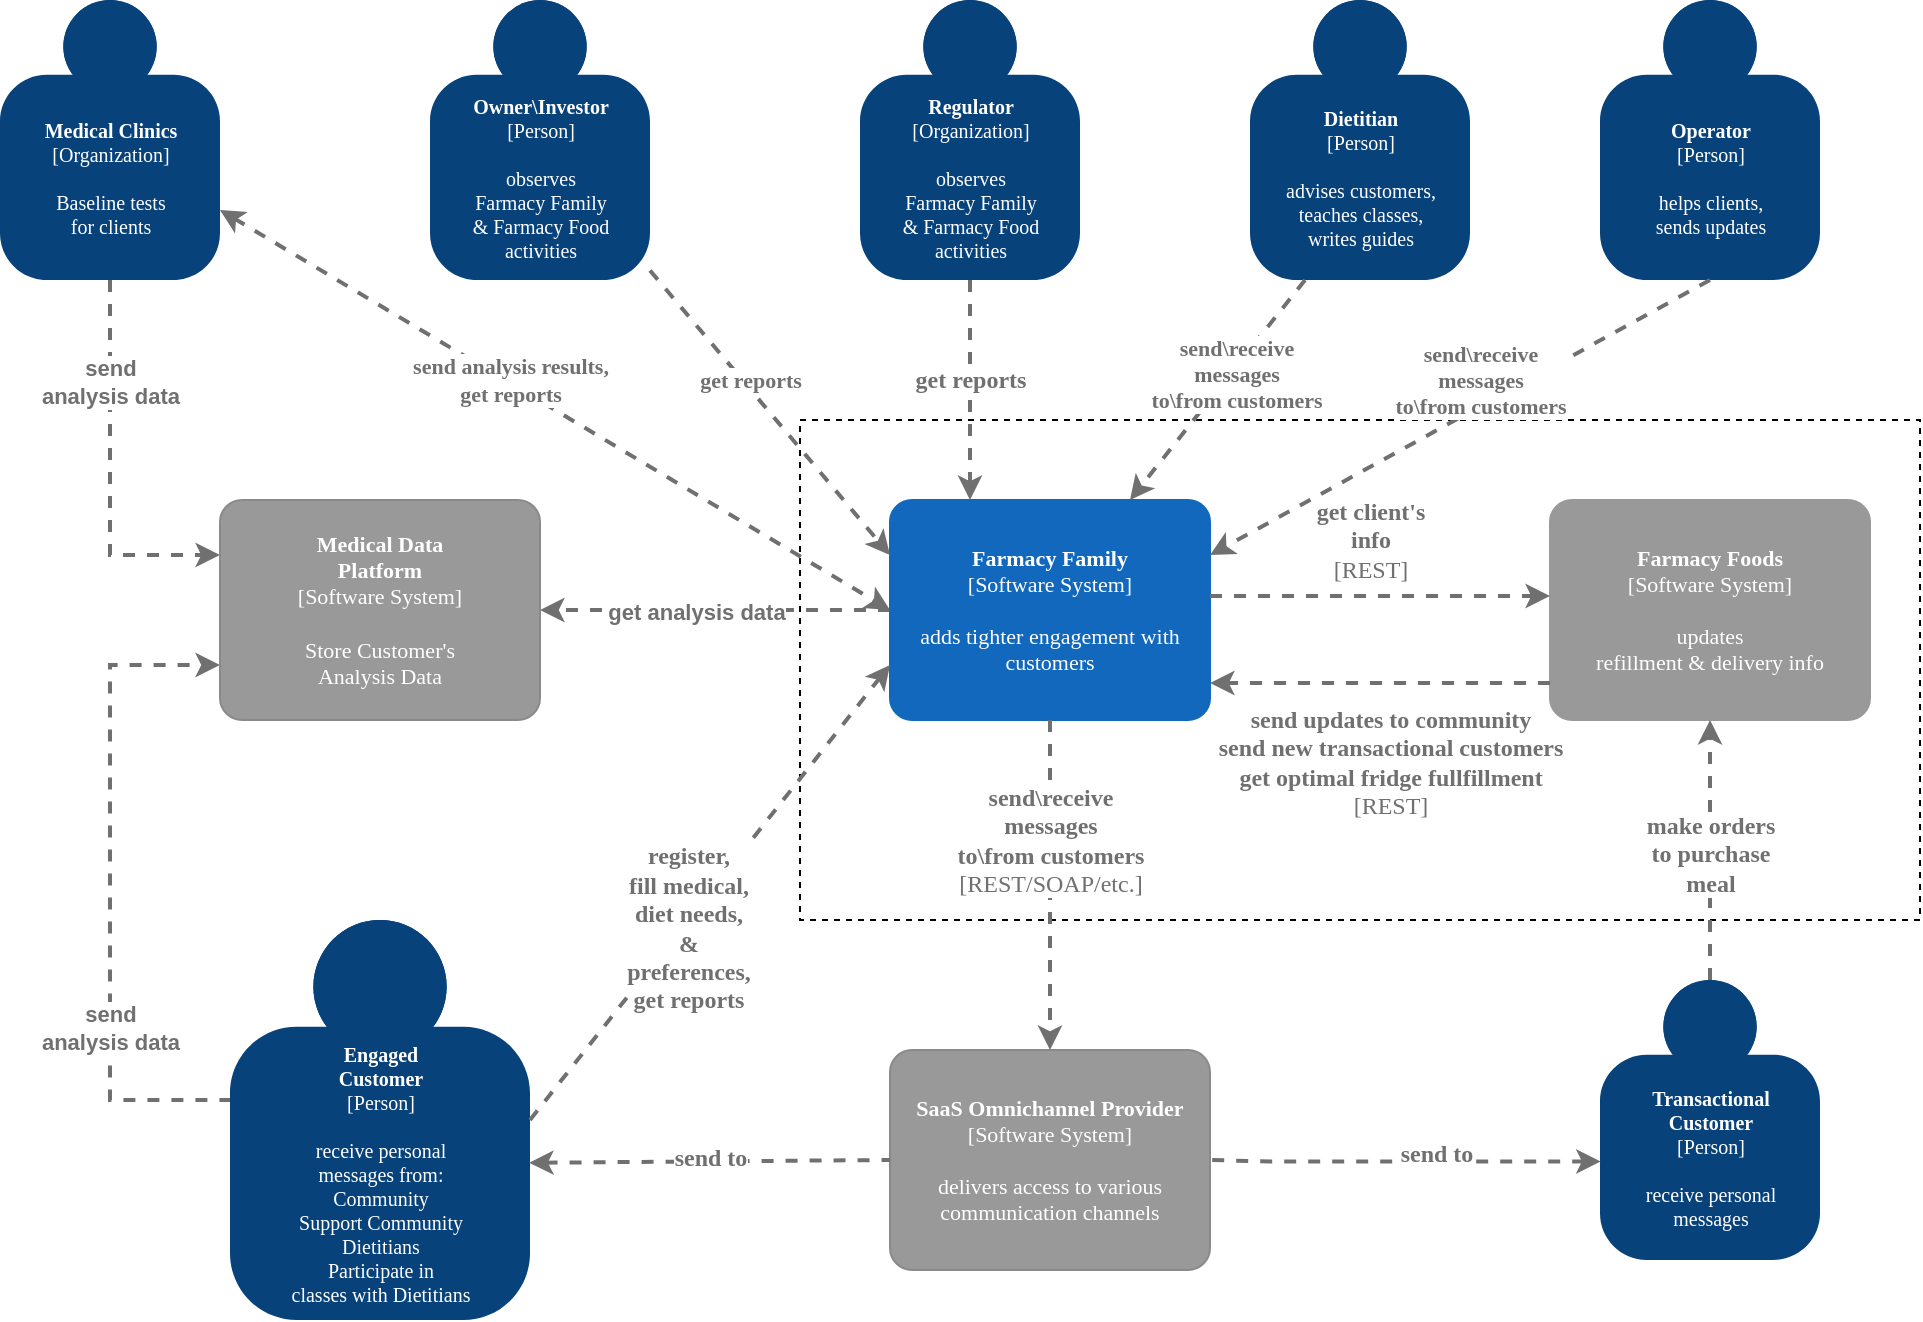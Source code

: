 <mxfile version="13.0.3" type="device"><diagram id="FejU_xL7Wx76AVO8mdSG" name="Page-1"><mxGraphModel dx="1280" dy="803" grid="1" gridSize="10" guides="1" tooltips="1" connect="1" arrows="1" fold="1" page="1" pageScale="1" pageWidth="827" pageHeight="1169" math="0" shadow="0"><root><mxCell id="0"/><mxCell id="1" parent="0"/><mxCell id="1h9RtoSDWQETx1TovlLe-1" value="" style="rounded=0;whiteSpace=wrap;html=1;dashed=1;" vertex="1" parent="1"><mxGeometry x="475" y="300" width="560" height="250" as="geometry"/></mxCell><mxCell id="9URjR_MEQqm8kvzQ_rZu-1" style="edgeStyle=orthogonalEdgeStyle;rounded=0;orthogonalLoop=1;jettySize=auto;html=1;entryX=0;entryY=0.75;entryDx=0;entryDy=0;entryPerimeter=0;fontColor=#707070;exitX=0.019;exitY=0.648;exitDx=0;exitDy=0;exitPerimeter=0;dashed=1;fontFamily=PT Mono;fontSize=12;strokeColor=#707070;strokeWidth=2;endFill=1;startFill=0;" parent="1" source="9URjR_MEQqm8kvzQ_rZu-3" target="9URjR_MEQqm8kvzQ_rZu-37" edge="1"><mxGeometry relative="1" as="geometry"><Array as="points"><mxPoint x="220" y="646"/><mxPoint x="220" y="640"/><mxPoint x="130" y="640"/><mxPoint x="130" y="423"/></Array></mxGeometry></mxCell><mxCell id="9URjR_MEQqm8kvzQ_rZu-2" value="&lt;span style=&quot;font-weight: 700&quot;&gt;send&lt;br&gt;analysis data&lt;/span&gt;" style="edgeLabel;html=1;align=center;verticalAlign=middle;resizable=0;points=[];fontColor=#707070;" parent="9URjR_MEQqm8kvzQ_rZu-1" vertex="1" connectable="0"><mxGeometry x="0.33" y="-1" relative="1" as="geometry"><mxPoint x="-1" y="92.91" as="offset"/></mxGeometry></mxCell><object placeholders="1" c4Name="Engaged&#10;Customer" c4Type="Person" c4Description="receive personal &#10;messages from:&#10;Community&#10;Support Community&#10;Dietitians&#10;Participate in &#10;classes with Dietitians" label="&lt;b style=&quot;font-size: 10px;&quot;&gt;%c4Name%&lt;/b&gt;&lt;div style=&quot;font-size: 10px;&quot;&gt;[%c4Type%]&lt;/div&gt;&lt;br style=&quot;font-size: 10px;&quot;&gt;&lt;div style=&quot;font-size: 10px;&quot;&gt;%c4Description%&lt;/div&gt;" id="9URjR_MEQqm8kvzQ_rZu-3"><mxCell style="html=1;dashed=0;whitespace=wrap;fillColor=#08427b;strokeColor=none;fontColor=#ffffff;shape=mxgraph.c4.person;align=center;metaEdit=1;points=[[0.5,0,0],[1,0.5,0],[1,0.75,0],[0.75,1,0],[0.5,1,0],[0.25,1,0],[0,0.75,0],[0,0.5,0]];metaData={&quot;c4Type&quot;:{&quot;editable&quot;:false}};fontFamily=PT Mono;fontSize=10;" parent="1" vertex="1"><mxGeometry x="190" y="550" width="150" height="200" as="geometry"/></mxCell></object><mxCell id="9URjR_MEQqm8kvzQ_rZu-4" style="edgeStyle=orthogonalEdgeStyle;rounded=0;orthogonalLoop=1;jettySize=auto;html=1;entryX=1;entryY=0.5;entryDx=0;entryDy=0;entryPerimeter=0;dashed=1;fontFamily=PT Mono;fontSize=12;fontColor=#707070;fontStyle=1;strokeColor=#707070;strokeWidth=2;endFill=1;startFill=0;" parent="1" source="9URjR_MEQqm8kvzQ_rZu-6" target="9URjR_MEQqm8kvzQ_rZu-37" edge="1"><mxGeometry relative="1" as="geometry"/></mxCell><mxCell id="9URjR_MEQqm8kvzQ_rZu-5" value="get analysis data" style="edgeLabel;html=1;align=center;verticalAlign=middle;resizable=0;points=[];fontColor=#707070;fontStyle=1" parent="9URjR_MEQqm8kvzQ_rZu-4" vertex="1" connectable="0"><mxGeometry x="0.109" y="1" relative="1" as="geometry"><mxPoint as="offset"/></mxGeometry></mxCell><object placeholders="1" c4Name="Farmacy Family" c4Type="Software System" c4Description="adds tighter engagement with customers" label="&lt;b style=&quot;font-size: 11px;&quot;&gt;%c4Name%&lt;/b&gt;&lt;div style=&quot;font-size: 11px;&quot;&gt;[%c4Type%]&lt;/div&gt;&lt;br style=&quot;font-size: 11px;&quot;&gt;&lt;div style=&quot;font-size: 11px;&quot;&gt;%c4Description%&lt;/div&gt;" id="9URjR_MEQqm8kvzQ_rZu-6"><mxCell style="rounded=1;whiteSpace=wrap;html=1;labelBackgroundColor=none;fillColor=#1168BD;fontColor=#ffffff;align=center;arcSize=10;strokeColor=#1168BD;metaEdit=1;metaData={&quot;c4Type&quot;:{&quot;editable&quot;:false}};points=[[0.25,0,0],[0.5,0,0],[0.75,0,0],[1,0.25,0],[1,0.5,0],[1,0.75,0],[0.75,1,0],[0.5,1,0],[0.25,1,0],[0,0.75,0],[0,0.5,0],[0,0.25,0]];fontFamily=PT Mono;fontSize=11;" parent="1" vertex="1"><mxGeometry x="520" y="340" width="160" height="110.0" as="geometry"/></mxCell></object><object placeholders="1" c4Name="Farmacy Foods" c4Type="Software System" c4Description="updates&#10;refillment &amp; delivery info" label="&lt;b style=&quot;font-size: 11px;&quot;&gt;%c4Name%&lt;/b&gt;&lt;div style=&quot;font-size: 11px;&quot;&gt;[%c4Type%]&lt;/div&gt;&lt;br style=&quot;font-size: 11px;&quot;&gt;&lt;div style=&quot;font-size: 11px;&quot;&gt;%c4Description%&lt;/div&gt;" id="9URjR_MEQqm8kvzQ_rZu-7"><mxCell style="rounded=1;whiteSpace=wrap;html=1;labelBackgroundColor=none;fillColor=#999999;fontColor=#ffffff;align=center;arcSize=10;strokeColor=#999999;metaEdit=1;metaData={&quot;c4Type&quot;:{&quot;editable&quot;:false}};points=[[0.25,0,0],[0.5,0,0],[0.75,0,0],[1,0.25,0],[1,0.5,0],[1,0.75,0],[0.75,1,0],[0.5,1,0],[0.25,1,0],[0,0.75,0],[0,0.5,0],[0,0.25,0]];fontFamily=PT Mono;fontSize=11;" parent="1" vertex="1"><mxGeometry x="850" y="340" width="160" height="110.0" as="geometry"/></mxCell></object><object placeholders="1" c4Name="SaaS Omnichannel Provider" c4Type="Software System" c4Description="delivers access to various communication channels" label="&lt;b style=&quot;font-size: 11px;&quot;&gt;%c4Name%&lt;/b&gt;&lt;div style=&quot;font-size: 11px;&quot;&gt;[%c4Type%]&lt;/div&gt;&lt;br style=&quot;font-size: 11px;&quot;&gt;&lt;div style=&quot;font-size: 11px;&quot;&gt;%c4Description%&lt;/div&gt;" id="9URjR_MEQqm8kvzQ_rZu-8"><mxCell style="rounded=1;whiteSpace=wrap;html=1;labelBackgroundColor=none;fillColor=#999999;fontColor=#ffffff;align=center;arcSize=10;strokeColor=#8A8A8A;metaEdit=1;metaData={&quot;c4Type&quot;:{&quot;editable&quot;:false}};points=[[0.25,0,0],[0.5,0,0],[0.75,0,0],[1,0.25,0],[1,0.5,0],[1,0.75,0],[0.75,1,0],[0.5,1,0],[0.25,1,0],[0,0.75,0],[0,0.5,0],[0,0.25,0]];fontFamily=PT Mono;fontSize=11;" parent="1" vertex="1"><mxGeometry x="520" y="615" width="160" height="110.0" as="geometry"/></mxCell></object><object placeholders="1" c4Type="Relationship" c4Technology="REST/SOAP/etc." c4Description="send\receive&#10;messages&#10;to\from customers" label="&lt;div style=&quot;text-align: left&quot;&gt;&lt;div style=&quot;text-align: center&quot;&gt;&lt;b&gt;%c4Description%&lt;/b&gt;&lt;/div&gt;&lt;div style=&quot;text-align: center&quot;&gt;[%c4Technology%]&lt;/div&gt;&lt;/div&gt;" id="9URjR_MEQqm8kvzQ_rZu-9"><mxCell style="edgeStyle=none;rounded=0;html=1;entryX=0.5;entryY=0;jettySize=auto;orthogonalLoop=1;strokeColor=#707070;strokeWidth=2;fontColor=#707070;jumpStyle=none;dashed=1;metaEdit=1;metaData={&quot;c4Type&quot;:{&quot;editable&quot;:false}};fontFamily=PT Mono;fontSize=12;startArrow=none;startFill=0;endArrow=classic;endFill=1;verticalAlign=middle;entryDx=0;entryDy=0;entryPerimeter=0;exitX=0.5;exitY=1;exitDx=0;exitDy=0;exitPerimeter=0;" parent="1" source="9URjR_MEQqm8kvzQ_rZu-6" target="9URjR_MEQqm8kvzQ_rZu-8" edge="1"><mxGeometry x="-0.273" width="160" relative="1" as="geometry"><mxPoint x="600" y="480" as="sourcePoint"/><mxPoint x="370" y="510" as="targetPoint"/><mxPoint as="offset"/></mxGeometry></mxCell></object><object placeholders="1" c4Type="Relationship" c4Technology="REST" c4Description="get client's&#10;info" label="&lt;div style=&quot;text-align: left&quot;&gt;&lt;div style=&quot;text-align: center&quot;&gt;&lt;b&gt;%c4Description%&lt;/b&gt;&lt;/div&gt;&lt;div style=&quot;text-align: center&quot;&gt;[%c4Technology%]&lt;/div&gt;&lt;/div&gt;" id="9URjR_MEQqm8kvzQ_rZu-10"><mxCell style="edgeStyle=none;rounded=0;html=1;entryX=0;entryY=0.5;jettySize=auto;orthogonalLoop=1;strokeColor=#707070;strokeWidth=2;fontColor=#707070;jumpStyle=none;dashed=1;metaEdit=1;metaData={&quot;c4Type&quot;:{&quot;editable&quot;:false}};fontFamily=PT Mono;fontSize=12;startArrow=none;startFill=0;endArrow=classic;endFill=1;verticalAlign=middle;entryDx=0;entryDy=0;entryPerimeter=0;exitX=1;exitY=0.5;exitDx=0;exitDy=0;exitPerimeter=0;labelBackgroundColor=none;" parent="1" edge="1"><mxGeometry x="-0.059" y="28" width="160" relative="1" as="geometry"><mxPoint x="680" y="388" as="sourcePoint"/><mxPoint x="850" y="388" as="targetPoint"/><mxPoint as="offset"/></mxGeometry></mxCell></object><mxCell id="9URjR_MEQqm8kvzQ_rZu-11" value="" style="endArrow=classic;html=1;rounded=0;fontFamily=PT Mono;fontSize=12;fontColor=#707070;verticalAlign=middle;dashed=1;strokeColor=#707070;strokeWidth=2;endFill=1;startFill=0;entryX=0;entryY=0.75;entryDx=0;entryDy=0;entryPerimeter=0;exitX=1;exitY=0.5;exitDx=0;exitDy=0;exitPerimeter=0;" parent="1" source="9URjR_MEQqm8kvzQ_rZu-3" target="9URjR_MEQqm8kvzQ_rZu-6" edge="1"><mxGeometry width="50" height="50" relative="1" as="geometry"><mxPoint x="430" y="430" as="sourcePoint"/><mxPoint x="480" y="380" as="targetPoint"/></mxGeometry></mxCell><mxCell id="9URjR_MEQqm8kvzQ_rZu-12" value="register,&lt;br&gt;fill medical,&lt;br&gt;diet needs,&lt;br&gt;&amp;amp;&lt;br&gt;preferences,&lt;br&gt;get reports" style="edgeLabel;html=1;align=center;verticalAlign=middle;resizable=0;points=[];fontSize=12;fontFamily=PT Mono;fontColor=#707070;fontStyle=1" parent="9URjR_MEQqm8kvzQ_rZu-11" vertex="1" connectable="0"><mxGeometry x="-0.146" y="-1" relative="1" as="geometry"><mxPoint x="1" as="offset"/></mxGeometry></mxCell><object placeholders="1" c4Name="Transactional&#10;Customer" c4Type="Person" c4Description="receive personal&#10;messages" label="&lt;b style=&quot;font-size: 10px;&quot;&gt;%c4Name%&lt;/b&gt;&lt;div style=&quot;font-size: 10px;&quot;&gt;[%c4Type%]&lt;/div&gt;&lt;br style=&quot;font-size: 10px;&quot;&gt;&lt;div style=&quot;font-size: 10px;&quot;&gt;%c4Description%&lt;/div&gt;" id="9URjR_MEQqm8kvzQ_rZu-13"><mxCell style="html=1;dashed=0;whitespace=wrap;fillColor=#08427b;strokeColor=none;fontColor=#ffffff;shape=mxgraph.c4.person;align=center;metaEdit=1;points=[[0.5,0,0],[1,0.5,0],[1,0.75,0],[0.75,1,0],[0.5,1,0],[0.25,1,0],[0,0.75,0],[0,0.5,0]];metaData={&quot;c4Type&quot;:{&quot;editable&quot;:false}};fontFamily=PT Mono;fontSize=10;" parent="1" vertex="1"><mxGeometry x="875" y="580" width="110.0" height="140" as="geometry"/></mxCell></object><mxCell id="9URjR_MEQqm8kvzQ_rZu-14" value="" style="endArrow=classic;html=1;rounded=0;fontFamily=PT Mono;fontSize=12;fontColor=#707070;verticalAlign=middle;dashed=1;strokeColor=#707070;strokeWidth=2;endFill=1;startFill=0;exitX=0.5;exitY=0;exitDx=0;exitDy=0;exitPerimeter=0;entryX=0.5;entryY=1;entryDx=0;entryDy=0;entryPerimeter=0;edgeStyle=orthogonalEdgeStyle;" parent="1" source="9URjR_MEQqm8kvzQ_rZu-13" target="9URjR_MEQqm8kvzQ_rZu-7" edge="1"><mxGeometry width="50" height="50" relative="1" as="geometry"><mxPoint x="240" y="510" as="sourcePoint"/><mxPoint x="780" y="260" as="targetPoint"/></mxGeometry></mxCell><mxCell id="9URjR_MEQqm8kvzQ_rZu-15" value="make orders&lt;br&gt;to purchase&lt;br&gt;meal" style="edgeLabel;html=1;align=center;verticalAlign=middle;resizable=0;points=[];fontSize=12;fontFamily=PT Mono;fontColor=#707070;fontStyle=1" parent="9URjR_MEQqm8kvzQ_rZu-14" vertex="1" connectable="0"><mxGeometry x="-0.146" y="-1" relative="1" as="geometry"><mxPoint x="-1" y="-8" as="offset"/></mxGeometry></mxCell><mxCell id="9URjR_MEQqm8kvzQ_rZu-16" value="" style="endArrow=none;html=1;rounded=0;fontFamily=PT Mono;fontSize=12;fontColor=#707070;verticalAlign=middle;dashed=1;strokeColor=#707070;strokeWidth=2;endFill=0;startFill=1;entryX=0;entryY=0.5;entryDx=0;entryDy=0;entryPerimeter=0;startArrow=classic;exitX=0.997;exitY=0.607;exitDx=0;exitDy=0;exitPerimeter=0;" parent="1" source="9URjR_MEQqm8kvzQ_rZu-3" target="9URjR_MEQqm8kvzQ_rZu-8" edge="1"><mxGeometry width="50" height="50" relative="1" as="geometry"><mxPoint x="340" y="670" as="sourcePoint"/><mxPoint x="520" y="600" as="targetPoint"/></mxGeometry></mxCell><mxCell id="9URjR_MEQqm8kvzQ_rZu-17" value="send to" style="edgeLabel;html=1;align=center;verticalAlign=middle;resizable=0;points=[];fontSize=12;fontFamily=PT Mono;fontColor=#707070;fontStyle=1" parent="9URjR_MEQqm8kvzQ_rZu-16" vertex="1" connectable="0"><mxGeometry x="-0.146" y="-1" relative="1" as="geometry"><mxPoint x="13" y="-3" as="offset"/></mxGeometry></mxCell><mxCell id="9URjR_MEQqm8kvzQ_rZu-18" value="" style="endArrow=none;html=1;rounded=0;fontFamily=PT Mono;fontSize=12;fontColor=#707070;verticalAlign=middle;edgeStyle=elbowEdgeStyle;dashed=1;strokeColor=#707070;strokeWidth=2;endFill=0;startFill=1;exitX=0.003;exitY=0.648;exitDx=0;exitDy=0;exitPerimeter=0;startArrow=classic;entryX=1;entryY=0.5;entryDx=0;entryDy=0;entryPerimeter=0;" parent="1" source="9URjR_MEQqm8kvzQ_rZu-13" target="9URjR_MEQqm8kvzQ_rZu-8" edge="1"><mxGeometry width="50" height="50" relative="1" as="geometry"><mxPoint x="875" y="669" as="sourcePoint"/><mxPoint x="710" y="669" as="targetPoint"/><Array as="points"><mxPoint x="710" y="674"/></Array></mxGeometry></mxCell><mxCell id="9URjR_MEQqm8kvzQ_rZu-19" value="send to" style="edgeLabel;html=1;align=center;verticalAlign=middle;resizable=0;points=[];fontSize=12;fontFamily=PT Mono;fontColor=#707070;fontStyle=1" parent="9URjR_MEQqm8kvzQ_rZu-18" vertex="1" connectable="0"><mxGeometry x="-0.146" y="-1" relative="1" as="geometry"><mxPoint x="1" y="-3" as="offset"/></mxGeometry></mxCell><object placeholders="1" c4Type="Relationship" c4Technology="REST" c4Description="send updates to community&#10;send new transactional customers&#10;get optimal fridge fullfillment" label="&lt;div style=&quot;text-align: left&quot;&gt;&lt;div style=&quot;text-align: center&quot;&gt;&lt;b&gt;%c4Description%&lt;/b&gt;&lt;/div&gt;&lt;div style=&quot;text-align: center&quot;&gt;[%c4Technology%]&lt;/div&gt;&lt;/div&gt;" id="9URjR_MEQqm8kvzQ_rZu-20"><mxCell style="edgeStyle=none;rounded=0;html=1;entryX=1;entryY=0.75;jettySize=auto;orthogonalLoop=1;strokeColor=#707070;strokeWidth=2;fontColor=#707070;jumpStyle=none;dashed=1;metaEdit=1;metaData={&quot;c4Type&quot;:{&quot;editable&quot;:false}};fontFamily=PT Mono;fontSize=12;startArrow=none;startFill=0;endArrow=classic;endFill=1;verticalAlign=middle;entryDx=0;entryDy=0;entryPerimeter=0;exitX=0;exitY=0.75;exitDx=0;exitDy=0;exitPerimeter=0;labelBackgroundColor=none;" parent="1" edge="1"><mxGeometry x="-0.059" y="39" width="160" relative="1" as="geometry"><mxPoint x="850" y="431.5" as="sourcePoint"/><mxPoint x="680" y="431.5" as="targetPoint"/><mxPoint as="offset"/></mxGeometry></mxCell></object><object placeholders="1" c4Name="Dietitian" c4Type="Person" c4Description="advises customers,&#10;teaches classes,&#10;writes guides" label="&lt;b style=&quot;font-size: 10px;&quot;&gt;%c4Name%&lt;/b&gt;&lt;div style=&quot;font-size: 10px;&quot;&gt;[%c4Type%]&lt;/div&gt;&lt;br style=&quot;font-size: 10px;&quot;&gt;&lt;div style=&quot;font-size: 10px;&quot;&gt;%c4Description%&lt;/div&gt;" id="9URjR_MEQqm8kvzQ_rZu-21"><mxCell style="html=1;dashed=0;whitespace=wrap;fillColor=#08427b;strokeColor=none;fontColor=#ffffff;shape=mxgraph.c4.person;align=center;metaEdit=1;points=[[0.5,0,0],[1,0.5,0],[1,0.75,0],[0.75,1,0],[0.5,1,0],[0.25,1,0],[0,0.75,0],[0,0.5,0]];metaData={&quot;c4Type&quot;:{&quot;editable&quot;:false}};fontFamily=PT Mono;fontSize=10;" parent="1" vertex="1"><mxGeometry x="700" y="90" width="110.0" height="140" as="geometry"/></mxCell></object><mxCell id="9URjR_MEQqm8kvzQ_rZu-22" value="" style="endArrow=classic;html=1;rounded=0;fontFamily=PT Mono;fontSize=12;fontColor=#707070;verticalAlign=middle;entryX=0.75;entryY=0;entryDx=0;entryDy=0;entryPerimeter=0;dashed=1;strokeColor=#707070;strokeWidth=2;endFill=1;startFill=0;elbow=vertical;exitX=0.25;exitY=1;exitDx=0;exitDy=0;exitPerimeter=0;" parent="1" source="9URjR_MEQqm8kvzQ_rZu-21" target="9URjR_MEQqm8kvzQ_rZu-6" edge="1"><mxGeometry width="50" height="50" relative="1" as="geometry"><mxPoint x="670" y="240" as="sourcePoint"/><mxPoint x="360" y="480" as="targetPoint"/></mxGeometry></mxCell><mxCell id="9URjR_MEQqm8kvzQ_rZu-23" value="send\receive&lt;br&gt;messages&lt;br&gt;to\from customers" style="edgeLabel;html=1;align=center;verticalAlign=middle;resizable=0;points=[];fontSize=11;fontFamily=PT Mono;fontColor=#707070;fontStyle=1" parent="9URjR_MEQqm8kvzQ_rZu-22" vertex="1" connectable="0"><mxGeometry x="-0.171" y="2" relative="1" as="geometry"><mxPoint as="offset"/></mxGeometry></mxCell><mxCell id="9URjR_MEQqm8kvzQ_rZu-24" style="edgeStyle=orthogonalEdgeStyle;rounded=0;orthogonalLoop=1;jettySize=auto;html=1;entryX=0;entryY=0.25;entryDx=0;entryDy=0;entryPerimeter=0;exitX=0.5;exitY=1;exitDx=0;exitDy=0;exitPerimeter=0;dashed=1;fontFamily=PT Mono;fontSize=12;fontColor=#707070;strokeColor=#707070;strokeWidth=2;endFill=1;startFill=0;" parent="1" source="9URjR_MEQqm8kvzQ_rZu-26" target="9URjR_MEQqm8kvzQ_rZu-37" edge="1"><mxGeometry relative="1" as="geometry"><Array as="points"><mxPoint x="130" y="368"/></Array></mxGeometry></mxCell><mxCell id="9URjR_MEQqm8kvzQ_rZu-25" value="send&lt;br&gt;analysis data" style="edgeLabel;html=1;align=center;verticalAlign=middle;resizable=0;points=[];fontColor=#707070;fontStyle=1" parent="9URjR_MEQqm8kvzQ_rZu-24" vertex="1" connectable="0"><mxGeometry y="-1" relative="1" as="geometry"><mxPoint x="1" y="-45.71" as="offset"/></mxGeometry></mxCell><object placeholders="1" c4Name="Medical Clinics" c4Type="Organization" c4Description="Baseline tests&#10;for clients" label="&lt;b style=&quot;font-size: 10px;&quot;&gt;%c4Name%&lt;/b&gt;&lt;div style=&quot;font-size: 10px;&quot;&gt;[%c4Type%]&lt;/div&gt;&lt;br style=&quot;font-size: 10px;&quot;&gt;&lt;div style=&quot;font-size: 10px;&quot;&gt;%c4Description%&lt;/div&gt;" id="9URjR_MEQqm8kvzQ_rZu-26"><mxCell style="html=1;dashed=0;whitespace=wrap;fillColor=#08427b;strokeColor=none;fontColor=#ffffff;shape=mxgraph.c4.person;align=center;metaEdit=1;points=[[0.5,0,0],[1,0.5,0],[1,0.75,0],[0.75,1,0],[0.5,1,0],[0.25,1,0],[0,0.75,0],[0,0.5,0]];metaData={&quot;c4Type&quot;:{&quot;editable&quot;:false}};fontFamily=PT Mono;fontSize=10;" parent="1" vertex="1"><mxGeometry x="75" y="90" width="110.0" height="140" as="geometry"/></mxCell></object><object placeholders="1" c4Name="Regulator" c4Type="Organization" c4Description="observes&#10;Farmacy Family &#10;&amp; Farmacy Food&#10;activities" label="&lt;b style=&quot;font-size: 10px;&quot;&gt;%c4Name%&lt;/b&gt;&lt;div style=&quot;font-size: 10px;&quot;&gt;[%c4Type%]&lt;/div&gt;&lt;br style=&quot;font-size: 10px;&quot;&gt;&lt;div style=&quot;font-size: 10px;&quot;&gt;%c4Description%&lt;/div&gt;" id="9URjR_MEQqm8kvzQ_rZu-27"><mxCell style="html=1;dashed=0;whitespace=wrap;fillColor=#08427b;strokeColor=none;fontColor=#ffffff;shape=mxgraph.c4.person;align=center;metaEdit=1;points=[[0.5,0,0],[1,0.5,0],[1,0.75,0],[0.75,1,0],[0.5,1,0],[0.25,1,0],[0,0.75,0],[0,0.5,0]];metaData={&quot;c4Type&quot;:{&quot;editable&quot;:false}};fontFamily=PT Mono;fontSize=10;" parent="1" vertex="1"><mxGeometry x="505" y="90" width="110.0" height="140" as="geometry"/></mxCell></object><mxCell id="9URjR_MEQqm8kvzQ_rZu-28" style="edgeStyle=none;rounded=0;orthogonalLoop=1;jettySize=auto;html=1;entryX=0;entryY=0.25;entryDx=0;entryDy=0;entryPerimeter=0;fontFamily=PT Mono;fontSize=12;fontColor=#707070;startArrow=none;startFill=0;endArrow=classic;endFill=1;verticalAlign=middle;dashed=1;strokeColor=#707070;strokeWidth=2;" parent="1" source="9URjR_MEQqm8kvzQ_rZu-30" target="9URjR_MEQqm8kvzQ_rZu-6" edge="1"><mxGeometry relative="1" as="geometry"/></mxCell><mxCell id="9URjR_MEQqm8kvzQ_rZu-29" value="get reports" style="edgeLabel;html=1;align=center;verticalAlign=middle;resizable=0;points=[];fontSize=11;fontFamily=PT Mono;fontColor=#707070;fontStyle=1" parent="9URjR_MEQqm8kvzQ_rZu-28" vertex="1" connectable="0"><mxGeometry x="-0.102" y="2" relative="1" as="geometry"><mxPoint x="-5.25" y="-7.63" as="offset"/></mxGeometry></mxCell><object placeholders="1" c4Name="Owner\Investor" c4Type="Person" c4Description="observes&#10;Farmacy Family &#10;&amp; Farmacy Food&#10;activities" label="&lt;b style=&quot;font-size: 10px;&quot;&gt;%c4Name%&lt;/b&gt;&lt;div style=&quot;font-size: 10px;&quot;&gt;[%c4Type%]&lt;/div&gt;&lt;br style=&quot;font-size: 10px;&quot;&gt;&lt;div style=&quot;font-size: 10px;&quot;&gt;%c4Description%&lt;/div&gt;" id="9URjR_MEQqm8kvzQ_rZu-30"><mxCell style="html=1;dashed=0;whitespace=wrap;fillColor=#08427b;strokeColor=none;fontColor=#ffffff;shape=mxgraph.c4.person;align=center;metaEdit=1;points=[[0.5,0,0],[1,0.5,0],[1,0.75,0],[0.75,1,0],[0.5,1,0],[0.25,1,0],[0,0.75,0],[0,0.5,0]];metaData={&quot;c4Type&quot;:{&quot;editable&quot;:false}};fontFamily=PT Mono;fontSize=10;" parent="1" vertex="1"><mxGeometry x="290" y="90" width="110.0" height="140" as="geometry"/></mxCell></object><mxCell id="9URjR_MEQqm8kvzQ_rZu-31" value="get reports" style="endArrow=classic;html=1;rounded=0;fontFamily=PT Mono;fontSize=12;fontColor=#707070;verticalAlign=middle;exitX=0.5;exitY=1;exitDx=0;exitDy=0;exitPerimeter=0;entryX=0.25;entryY=0;entryDx=0;entryDy=0;entryPerimeter=0;dashed=1;strokeColor=#707070;strokeWidth=2;endFill=1;startFill=0;fontStyle=1" parent="1" source="9URjR_MEQqm8kvzQ_rZu-27" target="9URjR_MEQqm8kvzQ_rZu-6" edge="1"><mxGeometry x="-0.091" width="50" height="50" relative="1" as="geometry"><mxPoint x="90" y="220" as="sourcePoint"/><mxPoint x="140" y="170" as="targetPoint"/><mxPoint as="offset"/></mxGeometry></mxCell><mxCell id="9URjR_MEQqm8kvzQ_rZu-32" value="" style="endArrow=classic;html=1;rounded=0;fontFamily=PT Mono;fontSize=12;fontColor=#707070;verticalAlign=middle;exitX=1;exitY=0.75;exitDx=0;exitDy=0;exitPerimeter=0;entryX=0;entryY=0.5;entryDx=0;entryDy=0;entryPerimeter=0;dashed=1;strokeColor=#707070;strokeWidth=2;endFill=1;startFill=1;startArrow=classic;" parent="1" source="9URjR_MEQqm8kvzQ_rZu-26" target="9URjR_MEQqm8kvzQ_rZu-6" edge="1"><mxGeometry width="50" height="50" relative="1" as="geometry"><mxPoint x="80" y="280" as="sourcePoint"/><mxPoint x="130" y="230" as="targetPoint"/></mxGeometry></mxCell><mxCell id="9URjR_MEQqm8kvzQ_rZu-33" value="send analysis results,&lt;br&gt;get reports" style="edgeLabel;html=1;align=center;verticalAlign=middle;resizable=0;points=[];fontSize=11;fontFamily=PT Mono;fontColor=#707070;fontStyle=1" parent="9URjR_MEQqm8kvzQ_rZu-32" vertex="1" connectable="0"><mxGeometry x="-0.037" y="-1" relative="1" as="geometry"><mxPoint x="-16.19" y="-12.4" as="offset"/></mxGeometry></mxCell><object placeholders="1" c4Name="Operator" c4Type="Person" c4Description="helps clients,&#10;sends updates" label="&lt;b style=&quot;font-size: 10px;&quot;&gt;%c4Name%&lt;/b&gt;&lt;div style=&quot;font-size: 10px;&quot;&gt;[%c4Type%]&lt;/div&gt;&lt;br style=&quot;font-size: 10px;&quot;&gt;&lt;div style=&quot;font-size: 10px;&quot;&gt;%c4Description%&lt;/div&gt;" id="9URjR_MEQqm8kvzQ_rZu-34"><mxCell style="html=1;dashed=0;whitespace=wrap;fillColor=#08427b;strokeColor=none;fontColor=#ffffff;shape=mxgraph.c4.person;align=center;metaEdit=1;points=[[0.5,0,0],[1,0.5,0],[1,0.75,0],[0.75,1,0],[0.5,1,0],[0.25,1,0],[0,0.75,0],[0,0.5,0]];metaData={&quot;c4Type&quot;:{&quot;editable&quot;:false}};fontFamily=PT Mono;fontSize=10;" parent="1" vertex="1"><mxGeometry x="875" y="90" width="110.0" height="140" as="geometry"/></mxCell></object><mxCell id="9URjR_MEQqm8kvzQ_rZu-35" value="" style="endArrow=classic;html=1;rounded=0;fontFamily=PT Mono;fontSize=12;fontColor=#707070;verticalAlign=middle;entryX=1;entryY=0.25;entryDx=0;entryDy=0;entryPerimeter=0;dashed=1;strokeColor=#707070;strokeWidth=2;endFill=1;startFill=0;elbow=vertical;exitX=0.5;exitY=1;exitDx=0;exitDy=0;exitPerimeter=0;" parent="1" source="9URjR_MEQqm8kvzQ_rZu-34" target="9URjR_MEQqm8kvzQ_rZu-6" edge="1"><mxGeometry width="50" height="50" relative="1" as="geometry"><mxPoint x="727.5" y="220" as="sourcePoint"/><mxPoint x="650" y="350" as="targetPoint"/></mxGeometry></mxCell><mxCell id="9URjR_MEQqm8kvzQ_rZu-36" value="send\receive&lt;br&gt;messages&lt;br&gt;to\from customers" style="edgeLabel;html=1;align=center;verticalAlign=middle;resizable=0;points=[];fontSize=11;fontFamily=PT Mono;fontColor=#707070;fontStyle=1" parent="9URjR_MEQqm8kvzQ_rZu-35" vertex="1" connectable="0"><mxGeometry x="-0.171" y="2" relative="1" as="geometry"><mxPoint x="-12" y="-9" as="offset"/></mxGeometry></mxCell><object placeholders="1" c4Name="Medical Data&#10;Platform" c4Type="Software System" c4Description="Store Customer's&#10;Analysis Data" label="&lt;b style=&quot;font-size: 11px;&quot;&gt;%c4Name%&lt;/b&gt;&lt;div style=&quot;font-size: 11px;&quot;&gt;[%c4Type%]&lt;/div&gt;&lt;br style=&quot;font-size: 11px;&quot;&gt;&lt;div style=&quot;font-size: 11px;&quot;&gt;%c4Description%&lt;/div&gt;" id="9URjR_MEQqm8kvzQ_rZu-37"><mxCell style="rounded=1;whiteSpace=wrap;html=1;labelBackgroundColor=none;fillColor=#999999;fontColor=#ffffff;align=center;arcSize=10;strokeColor=#8A8A8A;metaEdit=1;metaData={&quot;c4Type&quot;:{&quot;editable&quot;:false}};points=[[0.25,0,0],[0.5,0,0],[0.75,0,0],[1,0.25,0],[1,0.5,0],[1,0.75,0],[0.75,1,0],[0.5,1,0],[0.25,1,0],[0,0.75,0],[0,0.5,0],[0,0.25,0]];fontFamily=PT Mono;fontSize=11;" parent="1" vertex="1"><mxGeometry x="185" y="340" width="160" height="110.0" as="geometry"/></mxCell></object></root></mxGraphModel></diagram></mxfile>
